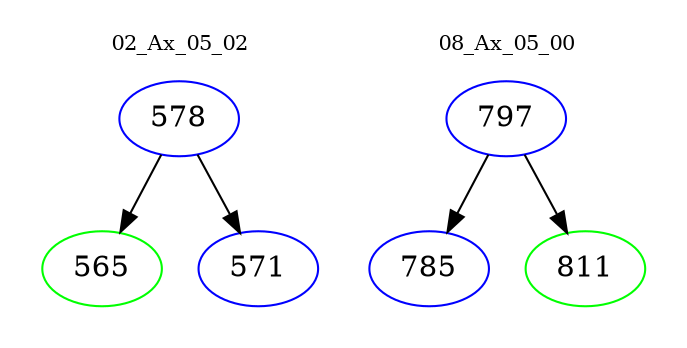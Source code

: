 digraph{
subgraph cluster_0 {
color = white
label = "02_Ax_05_02";
fontsize=10;
T0_578 [label="578", color="blue"]
T0_578 -> T0_565 [color="black"]
T0_565 [label="565", color="green"]
T0_578 -> T0_571 [color="black"]
T0_571 [label="571", color="blue"]
}
subgraph cluster_1 {
color = white
label = "08_Ax_05_00";
fontsize=10;
T1_797 [label="797", color="blue"]
T1_797 -> T1_785 [color="black"]
T1_785 [label="785", color="blue"]
T1_797 -> T1_811 [color="black"]
T1_811 [label="811", color="green"]
}
}
